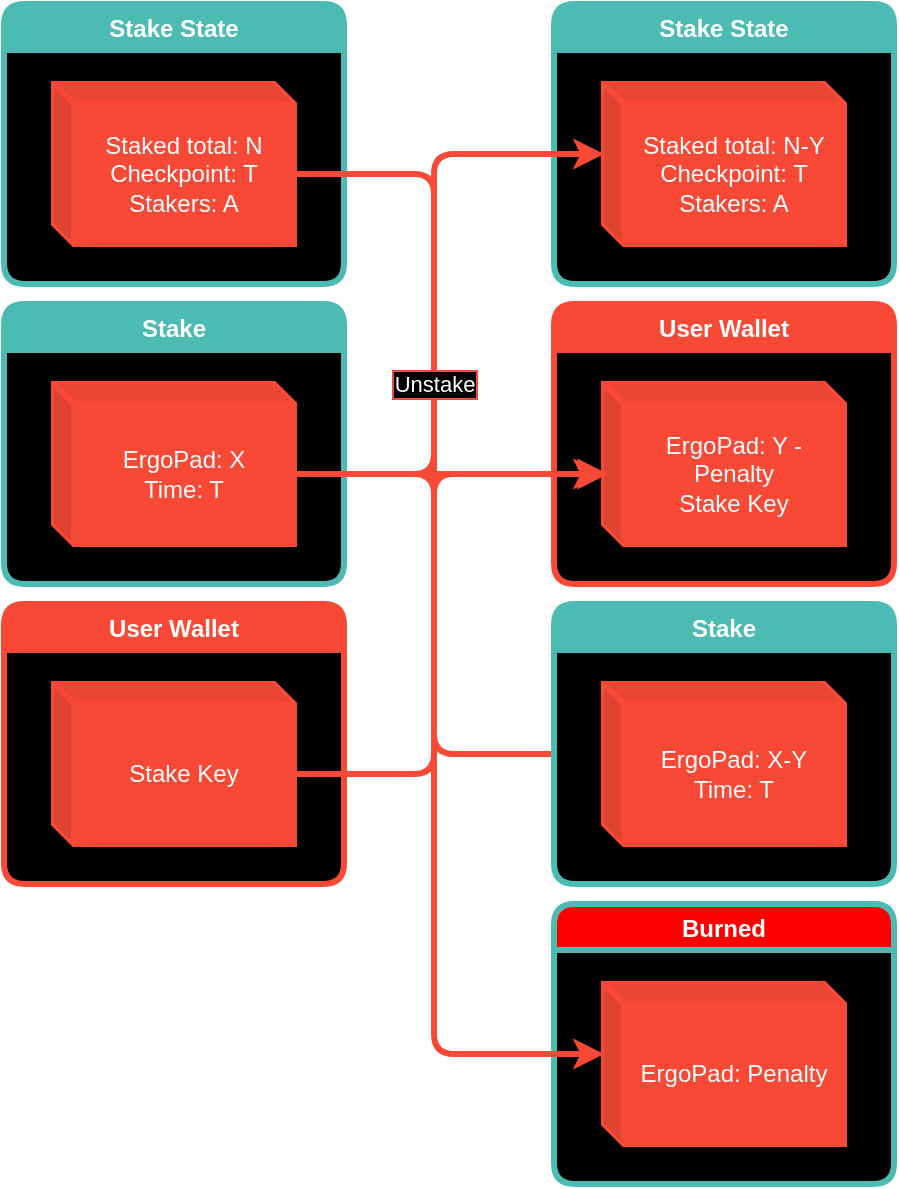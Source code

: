<mxfile version="16.1.2" type="device"><diagram id="QOwcaWJ8UAR32Rd_rkUK" name="Page-1"><mxGraphModel dx="1102" dy="875" grid="1" gridSize="10" guides="1" tooltips="1" connect="1" arrows="1" fold="1" page="1" pageScale="1" pageWidth="850" pageHeight="1100" math="0" shadow="0"><root><mxCell id="0"/><mxCell id="1" parent="0"/><mxCell id="I0hiN1EPHC9cmtYxYzsP-1" value="User Wallet" style="swimlane;container=1;collapsible=0;fillColor=#F84936;swimlaneLine=1;rounded=1;swimlaneFillColor=#000000;fontColor=#FFFFFF;labelBorderColor=none;strokeColor=#F84936;strokeWidth=3;" parent="1" vertex="1"><mxGeometry x="370" y="160" width="170" height="140" as="geometry"/></mxCell><mxCell id="1UDLFsFegCENMeIGpgEX-13" value="ErgoPad: Y - Penalty&lt;br&gt;Stake Key" style="shape=cube;whiteSpace=wrap;html=1;boundedLbl=1;backgroundOutline=1;darkOpacity=0.05;darkOpacity2=0.1;rounded=1;labelBorderColor=none;fontColor=#FFFFFF;strokeColor=#F84936;strokeWidth=3;fillColor=#F84936;size=10;" parent="I0hiN1EPHC9cmtYxYzsP-1" vertex="1"><mxGeometry x="25" y="40" width="120" height="80" as="geometry"/></mxCell><mxCell id="8tIXJ-7l0-ROnwXEZp2_-1" value="Stake" style="swimlane;container=1;collapsible=0;fillColor=#4CBBB4;swimlaneLine=1;rounded=1;swimlaneFillColor=#000000;fontColor=#FFFFFF;labelBorderColor=none;strokeColor=#4CBBB4;strokeWidth=3;" parent="1" vertex="1"><mxGeometry x="95" y="160" width="170" height="140" as="geometry"/></mxCell><mxCell id="1UDLFsFegCENMeIGpgEX-11" value="ErgoPad: X&lt;br&gt;Time: T" style="shape=cube;whiteSpace=wrap;html=1;boundedLbl=1;backgroundOutline=1;darkOpacity=0.05;darkOpacity2=0.1;rounded=1;labelBorderColor=none;fontColor=#FFFFFF;strokeColor=#F84936;strokeWidth=3;fillColor=#F84936;size=10;" parent="8tIXJ-7l0-ROnwXEZp2_-1" vertex="1"><mxGeometry x="25" y="40" width="120" height="80" as="geometry"/></mxCell><mxCell id="1UDLFsFegCENMeIGpgEX-6" value="Stake State" style="swimlane;container=1;collapsible=0;fillColor=#4CBBB4;swimlaneLine=1;rounded=1;swimlaneFillColor=#000000;fontColor=#FFFFFF;labelBorderColor=none;strokeColor=#4CBBB4;strokeWidth=3;" parent="1" vertex="1"><mxGeometry x="95" y="10" width="170" height="140" as="geometry"/></mxCell><mxCell id="1UDLFsFegCENMeIGpgEX-7" value="Staked total: N&lt;br&gt;Checkpoint: T&lt;br&gt;Stakers: A" style="shape=cube;whiteSpace=wrap;html=1;boundedLbl=1;backgroundOutline=1;darkOpacity=0.05;darkOpacity2=0.1;rounded=1;labelBorderColor=none;fontColor=#FFFFFF;strokeColor=#F84936;strokeWidth=3;fillColor=#F84936;size=10;" parent="1UDLFsFegCENMeIGpgEX-6" vertex="1"><mxGeometry x="25" y="40" width="120" height="80" as="geometry"/></mxCell><mxCell id="1UDLFsFegCENMeIGpgEX-15" value="Burned" style="swimlane;container=1;collapsible=0;fillColor=#FF0000;swimlaneLine=1;rounded=1;swimlaneFillColor=#000000;fontColor=#FFFFFF;labelBorderColor=none;strokeColor=#4CBBB4;strokeWidth=3;" parent="1" vertex="1"><mxGeometry x="370" y="460" width="170" height="140" as="geometry"/></mxCell><mxCell id="1UDLFsFegCENMeIGpgEX-17" value="ErgoPad: Penalty" style="shape=cube;whiteSpace=wrap;html=1;boundedLbl=1;backgroundOutline=1;darkOpacity=0.05;darkOpacity2=0.1;rounded=1;labelBorderColor=none;fontColor=#FFFFFF;strokeColor=#F84936;strokeWidth=3;fillColor=#F84936;size=10;" parent="1UDLFsFegCENMeIGpgEX-15" vertex="1"><mxGeometry x="25" y="40" width="120" height="80" as="geometry"/></mxCell><mxCell id="QP6BxKFsw1PzX0YGqRan-1" value="Stake State" style="swimlane;container=1;collapsible=0;fillColor=#4CBBB4;swimlaneLine=1;rounded=1;swimlaneFillColor=#000000;fontColor=#FFFFFF;labelBorderColor=none;strokeColor=#4CBBB4;strokeWidth=3;" parent="1" vertex="1"><mxGeometry x="370" y="10" width="170" height="140" as="geometry"/></mxCell><mxCell id="QP6BxKFsw1PzX0YGqRan-2" value="Staked total: N-Y&lt;br&gt;Checkpoint: T&lt;br&gt;Stakers: A" style="shape=cube;whiteSpace=wrap;html=1;boundedLbl=1;backgroundOutline=1;darkOpacity=0.05;darkOpacity2=0.1;rounded=1;labelBorderColor=none;fontColor=#FFFFFF;strokeColor=#F84936;strokeWidth=3;fillColor=#F84936;size=10;" parent="QP6BxKFsw1PzX0YGqRan-1" vertex="1"><mxGeometry x="25" y="40" width="120" height="80" as="geometry"/></mxCell><mxCell id="QP6BxKFsw1PzX0YGqRan-3" value="" style="edgeStyle=orthogonalEdgeStyle;rounded=1;orthogonalLoop=1;jettySize=auto;html=1;exitX=0;exitY=0;exitDx=120;exitDy=45;exitPerimeter=0;labelBackgroundColor=#000000;strokeColor=#F84936;fontColor=#FFFFFF;strokeWidth=3;labelBorderColor=#F84936;entryX=0;entryY=0;entryDx=0;entryDy=35;entryPerimeter=0;" parent="1" source="1UDLFsFegCENMeIGpgEX-11" target="QP6BxKFsw1PzX0YGqRan-2" edge="1"><mxGeometry relative="1" as="geometry"><Array as="points"><mxPoint x="310" y="245"/><mxPoint x="310" y="85"/></Array><mxPoint x="405" y="395" as="targetPoint"/><mxPoint x="250" y="105" as="sourcePoint"/></mxGeometry></mxCell><mxCell id="QP6BxKFsw1PzX0YGqRan-4" style="edgeStyle=orthogonalEdgeStyle;rounded=1;orthogonalLoop=1;jettySize=auto;html=1;exitX=0;exitY=0;exitDx=120;exitDy=45;exitPerimeter=0;labelBackgroundColor=#000000;labelBorderColor=#F84936;fontColor=#FFFFFF;startArrow=none;startFill=0;endArrow=classic;endFill=1;strokeColor=#F84936;strokeWidth=3;" parent="1" source="1UDLFsFegCENMeIGpgEX-11" target="1UDLFsFegCENMeIGpgEX-13" edge="1"><mxGeometry relative="1" as="geometry"><Array as="points"><mxPoint x="360" y="245"/><mxPoint x="360" y="245"/></Array></mxGeometry></mxCell><mxCell id="1UDLFsFegCENMeIGpgEX-19" value="Unstake" style="edgeStyle=orthogonalEdgeStyle;rounded=1;orthogonalLoop=1;jettySize=auto;html=1;exitX=0;exitY=0;exitDx=120;exitDy=45;exitPerimeter=0;labelBackgroundColor=#000000;strokeColor=#F84936;fontColor=#FFFFFF;strokeWidth=3;labelBorderColor=#F84936;entryX=0;entryY=0;entryDx=0;entryDy=35;entryPerimeter=0;" parent="1" source="1UDLFsFegCENMeIGpgEX-7" target="JQh5ddQkG_env3pUnqKN-2" edge="1"><mxGeometry x="-0.213" relative="1" as="geometry"><Array as="points"><mxPoint x="310" y="95"/><mxPoint x="310" y="385"/></Array><mxPoint x="445" y="363" as="targetPoint"/><mxPoint as="offset"/></mxGeometry></mxCell><mxCell id="QP6BxKFsw1PzX0YGqRan-5" value="User Wallet" style="swimlane;container=1;collapsible=0;fillColor=#F84936;swimlaneLine=1;rounded=1;swimlaneFillColor=#000000;fontColor=#FFFFFF;labelBorderColor=none;strokeColor=#F84936;strokeWidth=3;" parent="1" vertex="1"><mxGeometry x="95" y="310" width="170" height="140" as="geometry"/></mxCell><mxCell id="QP6BxKFsw1PzX0YGqRan-6" value="Stake Key" style="shape=cube;whiteSpace=wrap;html=1;boundedLbl=1;backgroundOutline=1;darkOpacity=0.05;darkOpacity2=0.1;rounded=1;labelBorderColor=none;fontColor=#FFFFFF;strokeColor=#F84936;strokeWidth=3;fillColor=#F84936;size=10;" parent="QP6BxKFsw1PzX0YGqRan-5" vertex="1"><mxGeometry x="25" y="40" width="120" height="80" as="geometry"/></mxCell><mxCell id="QP6BxKFsw1PzX0YGqRan-7" value="" style="edgeStyle=orthogonalEdgeStyle;rounded=1;orthogonalLoop=1;jettySize=auto;html=1;exitX=0;exitY=0;exitDx=120;exitDy=45;exitPerimeter=0;labelBackgroundColor=#000000;strokeColor=#F84936;fontColor=#FFFFFF;strokeWidth=3;labelBorderColor=#F84936;entryX=0.017;entryY=0.563;entryDx=0;entryDy=0;entryPerimeter=0;" parent="1" source="QP6BxKFsw1PzX0YGqRan-6" target="1UDLFsFegCENMeIGpgEX-13" edge="1"><mxGeometry x="-0.213" relative="1" as="geometry"><Array as="points"><mxPoint x="310" y="395"/><mxPoint x="310" y="245"/></Array><mxPoint x="405" y="395" as="targetPoint"/><mxPoint x="250" y="105" as="sourcePoint"/><mxPoint as="offset"/></mxGeometry></mxCell><mxCell id="JQh5ddQkG_env3pUnqKN-1" value="Stake" style="swimlane;container=1;collapsible=0;fillColor=#4CBBB4;swimlaneLine=1;rounded=1;swimlaneFillColor=#000000;fontColor=#FFFFFF;labelBorderColor=none;strokeColor=#4CBBB4;strokeWidth=3;" vertex="1" parent="1"><mxGeometry x="370" y="310" width="170" height="140" as="geometry"/></mxCell><mxCell id="JQh5ddQkG_env3pUnqKN-2" value="ErgoPad: X-Y&lt;br&gt;Time: T" style="shape=cube;whiteSpace=wrap;html=1;boundedLbl=1;backgroundOutline=1;darkOpacity=0.05;darkOpacity2=0.1;rounded=1;labelBorderColor=none;fontColor=#FFFFFF;strokeColor=#F84936;strokeWidth=3;fillColor=#F84936;size=10;" vertex="1" parent="JQh5ddQkG_env3pUnqKN-1"><mxGeometry x="25" y="40" width="120" height="80" as="geometry"/></mxCell><mxCell id="JQh5ddQkG_env3pUnqKN-3" value="" style="edgeStyle=orthogonalEdgeStyle;rounded=1;orthogonalLoop=1;jettySize=auto;html=1;exitX=0;exitY=0;exitDx=120;exitDy=45;exitPerimeter=0;labelBackgroundColor=#000000;strokeColor=#F84936;fontColor=#FFFFFF;strokeWidth=3;labelBorderColor=#F84936;entryX=0;entryY=0;entryDx=0;entryDy=35;entryPerimeter=0;" edge="1" parent="1" source="1UDLFsFegCENMeIGpgEX-11" target="1UDLFsFegCENMeIGpgEX-17"><mxGeometry x="-0.213" relative="1" as="geometry"><Array as="points"><mxPoint x="310" y="245"/><mxPoint x="310" y="535"/></Array><mxPoint x="407.04" y="255.04" as="targetPoint"/><mxPoint x="250" y="405" as="sourcePoint"/><mxPoint as="offset"/></mxGeometry></mxCell></root></mxGraphModel></diagram></mxfile>